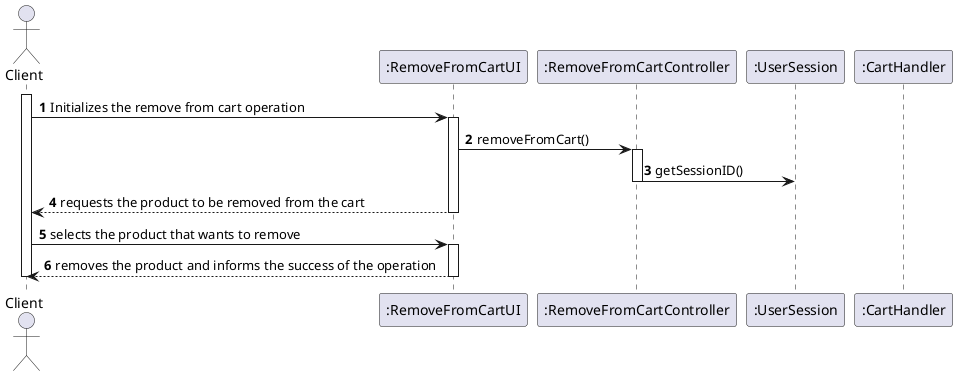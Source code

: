 @startuml
autonumber

actor "Client" as COL
participant ":RemoveFromCartUI" as UI
participant ":RemoveFromCartController" as CTRL
participant ":UserSession" as SESS
participant ":CartHandler" as CART


activate COL

COL -> UI : Initializes the remove from cart operation
activate UI




UI -> CTRL :removeFromCart()
activate CTRL

CTRL -> SESS : getSessionID()


deactivate CTRL

UI --> COL : requests the product to be removed from the cart



deactivate UI


COL -> UI :selects the product that wants to remove
activate UI
UI --> COL : removes the product and informs the success of the operation
deactivate UI

deactivate COL

@enduml